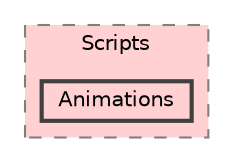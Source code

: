 digraph "C:/Users/PC/Documents/GitHub/Witch-Pack/WitchPack/Assets/Scripts/Animations"
{
 // LATEX_PDF_SIZE
  bgcolor="transparent";
  edge [fontname=Helvetica,fontsize=10,labelfontname=Helvetica,labelfontsize=10];
  node [fontname=Helvetica,fontsize=10,shape=box,height=0.2,width=0.4];
  compound=true
  subgraph clusterdir_9ac8f34010cad31c2f4e44a4a44f5a85 {
    graph [ bgcolor="#ffd1d2", pencolor="grey50", label="Scripts", fontname=Helvetica,fontsize=10 style="filled,dashed", URL="dir_9ac8f34010cad31c2f4e44a4a44f5a85.html",tooltip=""]
  dir_a2213e04ca18fb8b2a225d3837d8fec4 [label="Animations", fillcolor="#ffd1d2", color="grey25", style="filled,bold", URL="dir_a2213e04ca18fb8b2a225d3837d8fec4.html",tooltip=""];
  }
}
